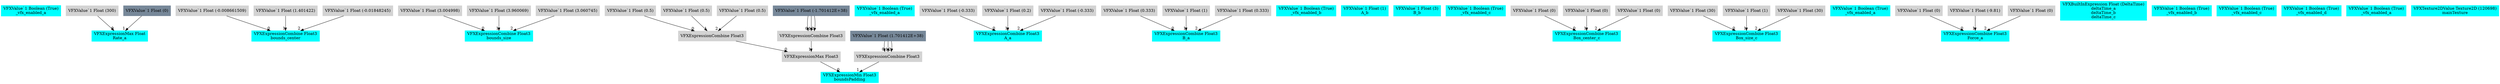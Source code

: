 digraph G {
node0 [shape="box" color="cyan" style="filled" label="VFXValue`1 Boolean (True)
_vfx_enabled_a"]
node1 [shape="box" color="cyan" style="filled" label="VFXExpressionMax Float
Rate_a"]
node2 [shape="box" color="lightgray" style="filled" label="VFXValue`1 Float (300)"]
node3 [shape="box" color="lightslategray" style="filled" label="VFXValue`1 Float (0)"]
node4 [shape="box" color="cyan" style="filled" label="VFXExpressionCombine Float3
bounds_center"]
node5 [shape="box" color="lightgray" style="filled" label="VFXValue`1 Float (-0.008661509)"]
node6 [shape="box" color="lightgray" style="filled" label="VFXValue`1 Float (1.401422)"]
node7 [shape="box" color="lightgray" style="filled" label="VFXValue`1 Float (-0.01848245)"]
node8 [shape="box" color="cyan" style="filled" label="VFXExpressionCombine Float3
bounds_size"]
node9 [shape="box" color="lightgray" style="filled" label="VFXValue`1 Float (3.004998)"]
node10 [shape="box" color="lightgray" style="filled" label="VFXValue`1 Float (3.960069)"]
node11 [shape="box" color="lightgray" style="filled" label="VFXValue`1 Float (3.060745)"]
node12 [shape="box" color="cyan" style="filled" label="VFXExpressionMin Float3
boundsPadding"]
node13 [shape="box" color="lightgray" style="filled" label="VFXExpressionMax Float3"]
node14 [shape="box" color="lightgray" style="filled" label="VFXExpressionCombine Float3"]
node15 [shape="box" color="lightgray" style="filled" label="VFXValue`1 Float (0.5)"]
node16 [shape="box" color="lightgray" style="filled" label="VFXValue`1 Float (0.5)"]
node17 [shape="box" color="lightgray" style="filled" label="VFXValue`1 Float (0.5)"]
node18 [shape="box" color="lightgray" style="filled" label="VFXExpressionCombine Float3"]
node19 [shape="box" color="lightslategray" style="filled" label="VFXValue`1 Float (-1.701412E+38)"]
node20 [shape="box" color="lightgray" style="filled" label="VFXExpressionCombine Float3"]
node21 [shape="box" color="lightslategray" style="filled" label="VFXValue`1 Float (1.701412E+38)"]
node22 [shape="box" color="cyan" style="filled" label="VFXValue`1 Boolean (True)
_vfx_enabled_a"]
node23 [shape="box" color="cyan" style="filled" label="VFXExpressionCombine Float3
A_a"]
node24 [shape="box" color="lightgray" style="filled" label="VFXValue`1 Float (-0.333)"]
node25 [shape="box" color="lightgray" style="filled" label="VFXValue`1 Float (0.2)"]
node26 [shape="box" color="lightgray" style="filled" label="VFXValue`1 Float (-0.333)"]
node27 [shape="box" color="cyan" style="filled" label="VFXExpressionCombine Float3
B_a"]
node28 [shape="box" color="lightgray" style="filled" label="VFXValue`1 Float (0.333)"]
node29 [shape="box" color="lightgray" style="filled" label="VFXValue`1 Float (1)"]
node30 [shape="box" color="lightgray" style="filled" label="VFXValue`1 Float (0.333)"]
node31 [shape="box" color="cyan" style="filled" label="VFXValue`1 Boolean (True)
_vfx_enabled_b"]
node32 [shape="box" color="cyan" style="filled" label="VFXValue`1 Float (1)
A_b"]
node33 [shape="box" color="cyan" style="filled" label="VFXValue`1 Float (3)
B_b"]
node34 [shape="box" color="cyan" style="filled" label="VFXValue`1 Boolean (True)
_vfx_enabled_c"]
node35 [shape="box" color="cyan" style="filled" label="VFXExpressionCombine Float3
Box_center_c"]
node36 [shape="box" color="lightgray" style="filled" label="VFXValue`1 Float (0)"]
node37 [shape="box" color="lightgray" style="filled" label="VFXValue`1 Float (0)"]
node38 [shape="box" color="lightgray" style="filled" label="VFXValue`1 Float (0)"]
node39 [shape="box" color="cyan" style="filled" label="VFXExpressionCombine Float3
Box_size_c"]
node40 [shape="box" color="lightgray" style="filled" label="VFXValue`1 Float (30)"]
node41 [shape="box" color="lightgray" style="filled" label="VFXValue`1 Float (1)"]
node42 [shape="box" color="lightgray" style="filled" label="VFXValue`1 Float (30)"]
node43 [shape="box" color="cyan" style="filled" label="VFXValue`1 Boolean (True)
_vfx_enabled_a"]
node44 [shape="box" color="cyan" style="filled" label="VFXExpressionCombine Float3
Force_a"]
node45 [shape="box" color="lightgray" style="filled" label="VFXValue`1 Float (0)"]
node46 [shape="box" color="lightgray" style="filled" label="VFXValue`1 Float (-9.81)"]
node47 [shape="box" color="lightgray" style="filled" label="VFXValue`1 Float (0)"]
node48 [shape="box" color="cyan" style="filled" label="VFXBuiltInExpression Float (DeltaTime)
deltaTime_a
deltaTime_b
deltaTime_c"]
node49 [shape="box" color="cyan" style="filled" label="VFXValue`1 Boolean (True)
_vfx_enabled_b"]
node50 [shape="box" color="cyan" style="filled" label="VFXValue`1 Boolean (True)
_vfx_enabled_c"]
node51 [shape="box" color="cyan" style="filled" label="VFXValue`1 Boolean (True)
_vfx_enabled_d"]
node52 [shape="box" color="cyan" style="filled" label="VFXValue`1 Boolean (True)
_vfx_enabled_a"]
node53 [shape="box" color="cyan" style="filled" label="VFXTexture2DValue Texture2D (120698)
mainTexture"]
node2 -> node1 [headlabel="0"]
node3 -> node1 [headlabel="1"]
node5 -> node4 [headlabel="0"]
node6 -> node4 [headlabel="1"]
node7 -> node4 [headlabel="2"]
node9 -> node8 [headlabel="0"]
node10 -> node8 [headlabel="1"]
node11 -> node8 [headlabel="2"]
node13 -> node12 [headlabel="0"]
node20 -> node12 [headlabel="1"]
node14 -> node13 [headlabel="0"]
node18 -> node13 [headlabel="1"]
node15 -> node14 [headlabel="0"]
node16 -> node14 [headlabel="1"]
node17 -> node14 [headlabel="2"]
node19 -> node18 [headlabel="0"]
node19 -> node18 [headlabel="1"]
node19 -> node18 [headlabel="2"]
node21 -> node20 [headlabel="0"]
node21 -> node20 [headlabel="1"]
node21 -> node20 [headlabel="2"]
node24 -> node23 [headlabel="0"]
node25 -> node23 [headlabel="1"]
node26 -> node23 [headlabel="2"]
node28 -> node27 [headlabel="0"]
node29 -> node27 [headlabel="1"]
node30 -> node27 [headlabel="2"]
node36 -> node35 [headlabel="0"]
node37 -> node35 [headlabel="1"]
node38 -> node35 [headlabel="2"]
node40 -> node39 [headlabel="0"]
node41 -> node39 [headlabel="1"]
node42 -> node39 [headlabel="2"]
node45 -> node44 [headlabel="0"]
node46 -> node44 [headlabel="1"]
node47 -> node44 [headlabel="2"]
}
